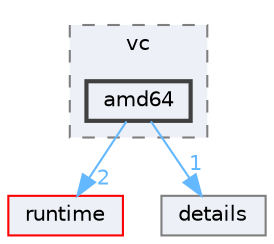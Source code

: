 digraph "external/libcds/cds/compiler/vc/amd64"
{
 // LATEX_PDF_SIZE
  bgcolor="transparent";
  edge [fontname=Helvetica,fontsize=10,labelfontname=Helvetica,labelfontsize=10];
  node [fontname=Helvetica,fontsize=10,shape=box,height=0.2,width=0.4];
  compound=true
  subgraph clusterdir_865a267ad96db9b0d4097b7d11fd707f {
    graph [ bgcolor="#edf0f7", pencolor="grey50", label="vc", fontname=Helvetica,fontsize=10 style="filled,dashed", URL="dir_865a267ad96db9b0d4097b7d11fd707f.html",tooltip=""]
  dir_851ae0ed907c00f99a5e5c02736440f6 [label="amd64", fillcolor="#edf0f7", color="grey25", style="filled,bold", URL="dir_851ae0ed907c00f99a5e5c02736440f6.html",tooltip=""];
  }
  dir_cb031e414f281a658b23dddb30bb9d2c [label="runtime", fillcolor="#edf0f7", color="red", style="filled", URL="dir_cb031e414f281a658b23dddb30bb9d2c.html",tooltip=""];
  dir_d6afcdf20b4efce5cf94aac6e0746784 [label="details", fillcolor="#edf0f7", color="grey50", style="filled", URL="dir_d6afcdf20b4efce5cf94aac6e0746784.html",tooltip=""];
  dir_851ae0ed907c00f99a5e5c02736440f6->dir_cb031e414f281a658b23dddb30bb9d2c [headlabel="2", labeldistance=1.5 headhref="dir_000028_000628.html" href="dir_000028_000628.html" color="steelblue1" fontcolor="steelblue1"];
  dir_851ae0ed907c00f99a5e5c02736440f6->dir_d6afcdf20b4efce5cf94aac6e0746784 [headlabel="1", labeldistance=1.5 headhref="dir_000028_000195.html" href="dir_000028_000195.html" color="steelblue1" fontcolor="steelblue1"];
}
